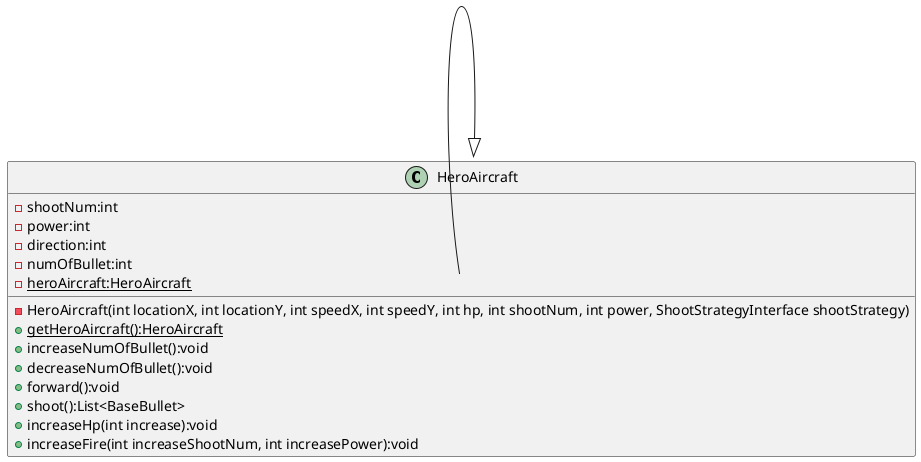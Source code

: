 @startuml
'https://plantuml.com/class-diagram

class HeroAircraft {
    - shootNum:int
    - power:int
    - direction:int
    - numOfBullet:int
    - {static} heroAircraft:HeroAircraft
    - HeroAircraft(int locationX, int locationY, int speedX, int speedY, int hp, int shootNum, int power, ShootStrategyInterface shootStrategy)
    + {static} getHeroAircraft():HeroAircraft
    + increaseNumOfBullet():void
    + decreaseNumOfBullet():void
    + forward():void
    + shoot():List<BaseBullet>
    + increaseHp(int increase):void
    + increaseFire(int increaseShootNum, int increasePower):void
}

HeroAircraft <|-- HeroAircraft::heroAircraft

@enduml